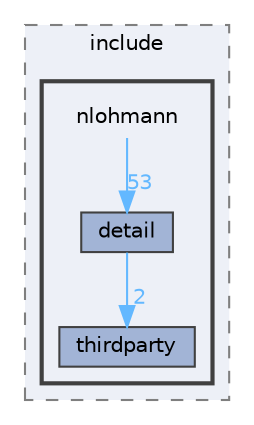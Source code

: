 digraph "D:/doxygen shitnqta/App/carSystem.DAL/include/nlohmann"
{
 // INTERACTIVE_SVG=YES
 // LATEX_PDF_SIZE
  bgcolor="transparent";
  edge [fontname=Helvetica,fontsize=10,labelfontname=Helvetica,labelfontsize=10];
  node [fontname=Helvetica,fontsize=10,shape=box,height=0.2,width=0.4];
  compound=true
  subgraph clusterdir_d0a8b5b51d2003565458afb34dcb8078 {
    graph [ bgcolor="#edf0f7", pencolor="grey50", label="include", fontname=Helvetica,fontsize=10 style="filled,dashed", URL="dir_d0a8b5b51d2003565458afb34dcb8078.html",tooltip=""]
  subgraph clusterdir_a8be61cbbbb405b6e6d62c4314842cbd {
    graph [ bgcolor="#edf0f7", pencolor="grey25", label="", fontname=Helvetica,fontsize=10 style="filled,bold", URL="dir_a8be61cbbbb405b6e6d62c4314842cbd.html",tooltip=""]
    dir_a8be61cbbbb405b6e6d62c4314842cbd [shape=plaintext, label="nlohmann"];
  dir_cbe600e9928ccbe1901588e57f712ef6 [label="detail", fillcolor="#a2b4d6", color="grey25", style="filled", URL="dir_cbe600e9928ccbe1901588e57f712ef6.html",tooltip=""];
  dir_124ded5ee190282b8c238bdc0d9fc1e7 [label="thirdparty", fillcolor="#a2b4d6", color="grey25", style="filled", URL="dir_124ded5ee190282b8c238bdc0d9fc1e7.html",tooltip=""];
  }
  }
  dir_a8be61cbbbb405b6e6d62c4314842cbd->dir_cbe600e9928ccbe1901588e57f712ef6 [headlabel="53", labeldistance=1.5 headhref="dir_000019_000008.html" color="steelblue1" fontcolor="steelblue1"];
  dir_cbe600e9928ccbe1901588e57f712ef6->dir_124ded5ee190282b8c238bdc0d9fc1e7 [headlabel="2", labeldistance=1.5 headhref="dir_000008_000027.html" color="steelblue1" fontcolor="steelblue1"];
}

